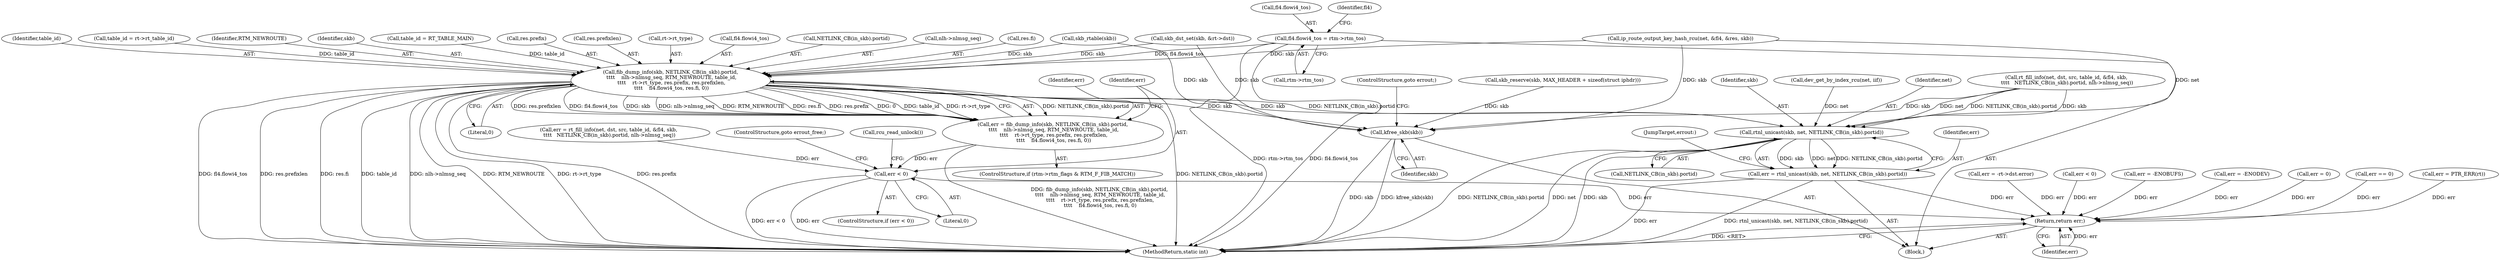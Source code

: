 digraph "0_linux_bc3aae2bbac46dd894c89db5d5e98f7f0ef9e205@pointer" {
"1000280" [label="(Call,fl4.flowi4_tos = rtm->rtm_tos)"];
"1000440" [label="(Call,fib_dump_info(skb, NETLINK_CB(in_skb).portid,\n \t\t\t\t    nlh->nlmsg_seq, RTM_NEWROUTE, table_id,\n \t\t\t\t    rt->rt_type, res.prefix, res.prefixlen,\n \t\t\t\t    fl4.flowi4_tos, res.fi, 0))"];
"1000438" [label="(Call,err = fib_dump_info(skb, NETLINK_CB(in_skb).portid,\n \t\t\t\t    nlh->nlmsg_seq, RTM_NEWROUTE, table_id,\n \t\t\t\t    rt->rt_type, res.prefix, res.prefixlen,\n \t\t\t\t    fl4.flowi4_tos, res.fi, 0))"];
"1000486" [label="(Call,err < 0)"];
"1000501" [label="(Return,return err;)"];
"1000493" [label="(Call,rtnl_unicast(skb, net, NETLINK_CB(in_skb).portid))"];
"1000491" [label="(Call,err = rtnl_unicast(skb, net, NETLINK_CB(in_skb).portid))"];
"1000505" [label="(Call,kfree_skb(skb))"];
"1000506" [label="(Identifier,skb)"];
"1000281" [label="(Call,fl4.flowi4_tos)"];
"1000494" [label="(Identifier,skb)"];
"1000317" [label="(Call,dev_get_by_index_rcu(net, iif))"];
"1000359" [label="(Call,skb_rtable(skb))"];
"1000438" [label="(Call,err = fib_dump_info(skb, NETLINK_CB(in_skb).portid,\n \t\t\t\t    nlh->nlmsg_seq, RTM_NEWROUTE, table_id,\n \t\t\t\t    rt->rt_type, res.prefix, res.prefixlen,\n \t\t\t\t    fl4.flowi4_tos, res.fi, 0))"];
"1000135" [label="(Call,table_id = RT_TABLE_MAIN)"];
"1000463" [label="(Call,res.fi)"];
"1000486" [label="(Call,err < 0)"];
"1000450" [label="(Identifier,table_id)"];
"1000466" [label="(Literal,0)"];
"1000427" [label="(Call,table_id = rt->rt_table_id)"];
"1000383" [label="(Call,ip_route_output_key_hash_rcu(net, &fl4, &res, skb))"];
"1000280" [label="(Call,fl4.flowi4_tos = rtm->rtm_tos)"];
"1000500" [label="(JumpTarget,errout:)"];
"1000507" [label="(ControlStructure,goto errout;)"];
"1000449" [label="(Identifier,RTM_NEWROUTE)"];
"1000485" [label="(ControlStructure,if (err < 0))"];
"1000508" [label="(MethodReturn,static int)"];
"1000439" [label="(Identifier,err)"];
"1000258" [label="(Call,skb_reserve(skb, MAX_HEADER + sizeof(struct iphdr)))"];
"1000492" [label="(Identifier,err)"];
"1000441" [label="(Identifier,skb)"];
"1000489" [label="(ControlStructure,goto errout_free;)"];
"1000502" [label="(Identifier,err)"];
"1000501" [label="(Return,return err;)"];
"1000151" [label="(Call,err < 0)"];
"1000488" [label="(Literal,0)"];
"1000401" [label="(Call,skb_dst_set(skb, &rt->dst))"];
"1000490" [label="(Call,rcu_read_unlock())"];
"1000168" [label="(Call,err = -ENOBUFS)"];
"1000495" [label="(Identifier,net)"];
"1000454" [label="(Call,res.prefix)"];
"1000432" [label="(ControlStructure,if (rtm->rtm_flags & RTM_F_FIB_MATCH))"];
"1000106" [label="(Block,)"];
"1000457" [label="(Call,res.prefixlen)"];
"1000289" [label="(Identifier,fl4)"];
"1000451" [label="(Call,rt->rt_type)"];
"1000324" [label="(Call,err = -ENODEV)"];
"1000390" [label="(Call,err = 0)"];
"1000496" [label="(Call,NETLINK_CB(in_skb).portid)"];
"1000460" [label="(Call,fl4.flowi4_tos)"];
"1000491" [label="(Call,err = rtnl_unicast(skb, net, NETLINK_CB(in_skb).portid))"];
"1000493" [label="(Call,rtnl_unicast(skb, net, NETLINK_CB(in_skb).portid))"];
"1000284" [label="(Call,rtm->rtm_tos)"];
"1000470" [label="(Call,rt_fill_info(net, dst, src, table_id, &fl4, skb,\n \t\t\t\t   NETLINK_CB(in_skb).portid, nlh->nlmsg_seq))"];
"1000442" [label="(Call,NETLINK_CB(in_skb).portid)"];
"1000440" [label="(Call,fib_dump_info(skb, NETLINK_CB(in_skb).portid,\n \t\t\t\t    nlh->nlmsg_seq, RTM_NEWROUTE, table_id,\n \t\t\t\t    rt->rt_type, res.prefix, res.prefixlen,\n \t\t\t\t    fl4.flowi4_tos, res.fi, 0))"];
"1000487" [label="(Identifier,err)"];
"1000363" [label="(Call,err == 0)"];
"1000505" [label="(Call,kfree_skb(skb))"];
"1000468" [label="(Call,err = rt_fill_info(net, dst, src, table_id, &fl4, skb,\n \t\t\t\t   NETLINK_CB(in_skb).portid, nlh->nlmsg_seq))"];
"1000396" [label="(Call,err = PTR_ERR(rt))"];
"1000446" [label="(Call,nlh->nlmsg_seq)"];
"1000371" [label="(Call,err = -rt->dst.error)"];
"1000280" -> "1000106"  [label="AST: "];
"1000280" -> "1000284"  [label="CFG: "];
"1000281" -> "1000280"  [label="AST: "];
"1000284" -> "1000280"  [label="AST: "];
"1000289" -> "1000280"  [label="CFG: "];
"1000280" -> "1000508"  [label="DDG: rtm->rtm_tos"];
"1000280" -> "1000508"  [label="DDG: fl4.flowi4_tos"];
"1000280" -> "1000440"  [label="DDG: fl4.flowi4_tos"];
"1000440" -> "1000438"  [label="AST: "];
"1000440" -> "1000466"  [label="CFG: "];
"1000441" -> "1000440"  [label="AST: "];
"1000442" -> "1000440"  [label="AST: "];
"1000446" -> "1000440"  [label="AST: "];
"1000449" -> "1000440"  [label="AST: "];
"1000450" -> "1000440"  [label="AST: "];
"1000451" -> "1000440"  [label="AST: "];
"1000454" -> "1000440"  [label="AST: "];
"1000457" -> "1000440"  [label="AST: "];
"1000460" -> "1000440"  [label="AST: "];
"1000463" -> "1000440"  [label="AST: "];
"1000466" -> "1000440"  [label="AST: "];
"1000438" -> "1000440"  [label="CFG: "];
"1000440" -> "1000508"  [label="DDG: NETLINK_CB(in_skb).portid"];
"1000440" -> "1000508"  [label="DDG: fl4.flowi4_tos"];
"1000440" -> "1000508"  [label="DDG: res.prefixlen"];
"1000440" -> "1000508"  [label="DDG: res.fi"];
"1000440" -> "1000508"  [label="DDG: table_id"];
"1000440" -> "1000508"  [label="DDG: nlh->nlmsg_seq"];
"1000440" -> "1000508"  [label="DDG: RTM_NEWROUTE"];
"1000440" -> "1000508"  [label="DDG: rt->rt_type"];
"1000440" -> "1000508"  [label="DDG: res.prefix"];
"1000440" -> "1000438"  [label="DDG: NETLINK_CB(in_skb).portid"];
"1000440" -> "1000438"  [label="DDG: res.prefixlen"];
"1000440" -> "1000438"  [label="DDG: fl4.flowi4_tos"];
"1000440" -> "1000438"  [label="DDG: skb"];
"1000440" -> "1000438"  [label="DDG: nlh->nlmsg_seq"];
"1000440" -> "1000438"  [label="DDG: RTM_NEWROUTE"];
"1000440" -> "1000438"  [label="DDG: res.fi"];
"1000440" -> "1000438"  [label="DDG: res.prefix"];
"1000440" -> "1000438"  [label="DDG: 0"];
"1000440" -> "1000438"  [label="DDG: table_id"];
"1000440" -> "1000438"  [label="DDG: rt->rt_type"];
"1000383" -> "1000440"  [label="DDG: skb"];
"1000401" -> "1000440"  [label="DDG: skb"];
"1000359" -> "1000440"  [label="DDG: skb"];
"1000427" -> "1000440"  [label="DDG: table_id"];
"1000135" -> "1000440"  [label="DDG: table_id"];
"1000440" -> "1000493"  [label="DDG: skb"];
"1000440" -> "1000493"  [label="DDG: NETLINK_CB(in_skb).portid"];
"1000440" -> "1000505"  [label="DDG: skb"];
"1000438" -> "1000432"  [label="AST: "];
"1000439" -> "1000438"  [label="AST: "];
"1000487" -> "1000438"  [label="CFG: "];
"1000438" -> "1000508"  [label="DDG: fib_dump_info(skb, NETLINK_CB(in_skb).portid,\n \t\t\t\t    nlh->nlmsg_seq, RTM_NEWROUTE, table_id,\n \t\t\t\t    rt->rt_type, res.prefix, res.prefixlen,\n \t\t\t\t    fl4.flowi4_tos, res.fi, 0)"];
"1000438" -> "1000486"  [label="DDG: err"];
"1000486" -> "1000485"  [label="AST: "];
"1000486" -> "1000488"  [label="CFG: "];
"1000487" -> "1000486"  [label="AST: "];
"1000488" -> "1000486"  [label="AST: "];
"1000489" -> "1000486"  [label="CFG: "];
"1000490" -> "1000486"  [label="CFG: "];
"1000486" -> "1000508"  [label="DDG: err < 0"];
"1000486" -> "1000508"  [label="DDG: err"];
"1000468" -> "1000486"  [label="DDG: err"];
"1000486" -> "1000501"  [label="DDG: err"];
"1000501" -> "1000106"  [label="AST: "];
"1000501" -> "1000502"  [label="CFG: "];
"1000502" -> "1000501"  [label="AST: "];
"1000508" -> "1000501"  [label="CFG: "];
"1000501" -> "1000508"  [label="DDG: <RET>"];
"1000502" -> "1000501"  [label="DDG: err"];
"1000396" -> "1000501"  [label="DDG: err"];
"1000168" -> "1000501"  [label="DDG: err"];
"1000363" -> "1000501"  [label="DDG: err"];
"1000151" -> "1000501"  [label="DDG: err"];
"1000324" -> "1000501"  [label="DDG: err"];
"1000371" -> "1000501"  [label="DDG: err"];
"1000390" -> "1000501"  [label="DDG: err"];
"1000491" -> "1000501"  [label="DDG: err"];
"1000493" -> "1000491"  [label="AST: "];
"1000493" -> "1000496"  [label="CFG: "];
"1000494" -> "1000493"  [label="AST: "];
"1000495" -> "1000493"  [label="AST: "];
"1000496" -> "1000493"  [label="AST: "];
"1000491" -> "1000493"  [label="CFG: "];
"1000493" -> "1000508"  [label="DDG: skb"];
"1000493" -> "1000508"  [label="DDG: NETLINK_CB(in_skb).portid"];
"1000493" -> "1000508"  [label="DDG: net"];
"1000493" -> "1000491"  [label="DDG: skb"];
"1000493" -> "1000491"  [label="DDG: net"];
"1000493" -> "1000491"  [label="DDG: NETLINK_CB(in_skb).portid"];
"1000470" -> "1000493"  [label="DDG: skb"];
"1000470" -> "1000493"  [label="DDG: net"];
"1000470" -> "1000493"  [label="DDG: NETLINK_CB(in_skb).portid"];
"1000383" -> "1000493"  [label="DDG: net"];
"1000317" -> "1000493"  [label="DDG: net"];
"1000491" -> "1000106"  [label="AST: "];
"1000492" -> "1000491"  [label="AST: "];
"1000500" -> "1000491"  [label="CFG: "];
"1000491" -> "1000508"  [label="DDG: rtnl_unicast(skb, net, NETLINK_CB(in_skb).portid)"];
"1000491" -> "1000508"  [label="DDG: err"];
"1000505" -> "1000106"  [label="AST: "];
"1000505" -> "1000506"  [label="CFG: "];
"1000506" -> "1000505"  [label="AST: "];
"1000507" -> "1000505"  [label="CFG: "];
"1000505" -> "1000508"  [label="DDG: skb"];
"1000505" -> "1000508"  [label="DDG: kfree_skb(skb)"];
"1000258" -> "1000505"  [label="DDG: skb"];
"1000383" -> "1000505"  [label="DDG: skb"];
"1000401" -> "1000505"  [label="DDG: skb"];
"1000470" -> "1000505"  [label="DDG: skb"];
"1000359" -> "1000505"  [label="DDG: skb"];
}
